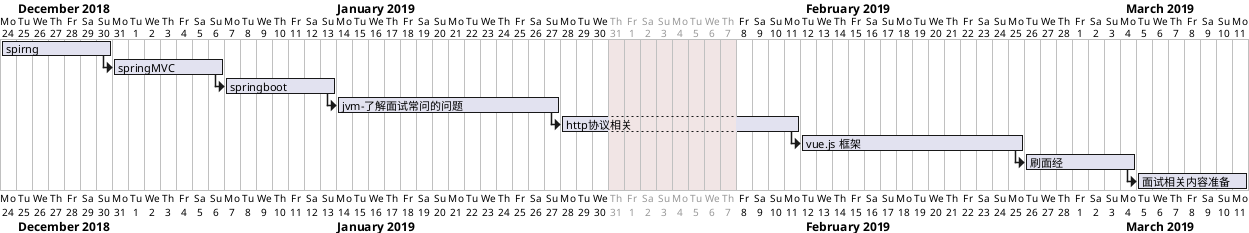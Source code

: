 @startgantt
project starts the 2018/12/24
2019/01/31 to 2019/02/07 is closed
[spirng] lasts 7 days
then [springMVC] lasts 7 days
then [springboot] lasts 7 days
then [jvm-了解面试常问的问题] lasts 14 days
then [http协议相关] lasts 7 days
then [vue.js 框架] lasts 14 days
then [刷面经] lasts 7 days
then [面试相关内容准备] lasts 7 days
@endgantt